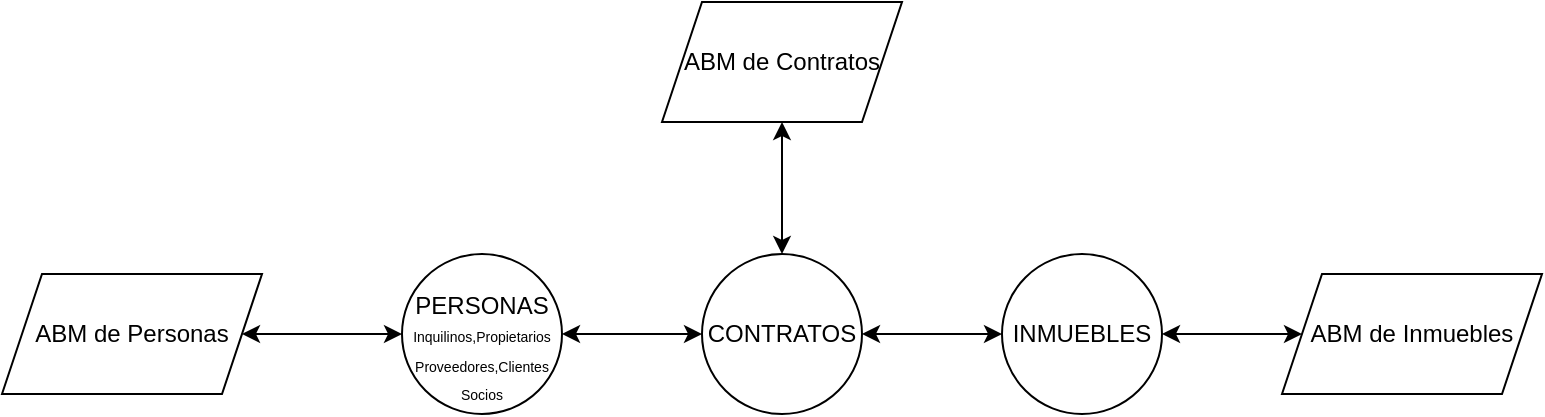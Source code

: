 <mxfile version="25.0.3">
  <diagram name="Página-1" id="F7Wb7HpxGwJk1ctktUH0">
    <mxGraphModel dx="794" dy="358" grid="1" gridSize="10" guides="1" tooltips="1" connect="1" arrows="1" fold="1" page="1" pageScale="1" pageWidth="827" pageHeight="1169" math="0" shadow="0">
      <root>
        <mxCell id="0" />
        <mxCell id="1" parent="0" />
        <mxCell id="AWFAfmPAa34jloLX7xLJ-1" value="&lt;div&gt;&lt;br&gt;&lt;/div&gt;&lt;div&gt;PERSONAS&lt;/div&gt;&lt;div&gt;&lt;font style=&quot;font-size: 7px;&quot;&gt;Inquilinos,Propietarios&lt;/font&gt;&lt;/div&gt;&lt;div&gt;&lt;font style=&quot;font-size: 7px;&quot;&gt;Proveedores,Clientes&lt;/font&gt;&lt;/div&gt;&lt;div&gt;&lt;font style=&quot;font-size: 7px;&quot;&gt;Socios&lt;/font&gt;&lt;br&gt;&lt;/div&gt;" style="ellipse;whiteSpace=wrap;html=1;aspect=fixed;" vertex="1" parent="1">
          <mxGeometry x="230" y="156" width="80" height="80" as="geometry" />
        </mxCell>
        <mxCell id="AWFAfmPAa34jloLX7xLJ-2" value="&lt;div&gt;ABM de Personas&lt;/div&gt;" style="shape=parallelogram;perimeter=parallelogramPerimeter;whiteSpace=wrap;html=1;fixedSize=1;" vertex="1" parent="1">
          <mxGeometry x="30" y="166" width="130" height="60" as="geometry" />
        </mxCell>
        <mxCell id="AWFAfmPAa34jloLX7xLJ-3" value="" style="endArrow=classic;startArrow=classic;html=1;rounded=0;entryX=0;entryY=0.5;entryDx=0;entryDy=0;exitX=1;exitY=0.5;exitDx=0;exitDy=0;" edge="1" parent="1" source="AWFAfmPAa34jloLX7xLJ-2" target="AWFAfmPAa34jloLX7xLJ-1">
          <mxGeometry width="50" height="50" relative="1" as="geometry">
            <mxPoint x="150" y="196" as="sourcePoint" />
            <mxPoint x="200" y="146" as="targetPoint" />
          </mxGeometry>
        </mxCell>
        <mxCell id="AWFAfmPAa34jloLX7xLJ-4" value="INMUEBLES" style="ellipse;whiteSpace=wrap;html=1;aspect=fixed;" vertex="1" parent="1">
          <mxGeometry x="530" y="156" width="80" height="80" as="geometry" />
        </mxCell>
        <mxCell id="AWFAfmPAa34jloLX7xLJ-5" value="&lt;div&gt;ABM de Inmuebles&lt;/div&gt;" style="shape=parallelogram;perimeter=parallelogramPerimeter;whiteSpace=wrap;html=1;fixedSize=1;" vertex="1" parent="1">
          <mxGeometry x="670" y="166" width="130" height="60" as="geometry" />
        </mxCell>
        <mxCell id="AWFAfmPAa34jloLX7xLJ-6" value="" style="endArrow=classic;startArrow=classic;html=1;rounded=0;entryX=0;entryY=0.5;entryDx=0;entryDy=0;exitX=1;exitY=0.5;exitDx=0;exitDy=0;" edge="1" parent="1" source="AWFAfmPAa34jloLX7xLJ-4" target="AWFAfmPAa34jloLX7xLJ-5">
          <mxGeometry width="50" height="50" relative="1" as="geometry">
            <mxPoint x="390" y="296" as="sourcePoint" />
            <mxPoint x="440" y="246" as="targetPoint" />
          </mxGeometry>
        </mxCell>
        <mxCell id="AWFAfmPAa34jloLX7xLJ-7" value="CONTRATOS" style="ellipse;whiteSpace=wrap;html=1;aspect=fixed;" vertex="1" parent="1">
          <mxGeometry x="380" y="156" width="80" height="80" as="geometry" />
        </mxCell>
        <mxCell id="AWFAfmPAa34jloLX7xLJ-8" value="&lt;div&gt;ABM de Contratos&lt;/div&gt;" style="shape=parallelogram;perimeter=parallelogramPerimeter;whiteSpace=wrap;html=1;fixedSize=1;" vertex="1" parent="1">
          <mxGeometry x="360" y="30" width="120" height="60" as="geometry" />
        </mxCell>
        <mxCell id="AWFAfmPAa34jloLX7xLJ-9" value="" style="endArrow=classic;startArrow=classic;html=1;rounded=0;entryX=0.5;entryY=1;entryDx=0;entryDy=0;" edge="1" parent="1" source="AWFAfmPAa34jloLX7xLJ-7" target="AWFAfmPAa34jloLX7xLJ-8">
          <mxGeometry width="50" height="50" relative="1" as="geometry">
            <mxPoint x="390" y="200" as="sourcePoint" />
            <mxPoint x="440" y="150" as="targetPoint" />
          </mxGeometry>
        </mxCell>
        <mxCell id="AWFAfmPAa34jloLX7xLJ-10" value="" style="endArrow=classic;startArrow=classic;html=1;rounded=0;exitX=1;exitY=0.5;exitDx=0;exitDy=0;entryX=0;entryY=0.5;entryDx=0;entryDy=0;" edge="1" parent="1" source="AWFAfmPAa34jloLX7xLJ-1" target="AWFAfmPAa34jloLX7xLJ-7">
          <mxGeometry width="50" height="50" relative="1" as="geometry">
            <mxPoint x="390" y="220" as="sourcePoint" />
            <mxPoint x="440" y="170" as="targetPoint" />
          </mxGeometry>
        </mxCell>
        <mxCell id="AWFAfmPAa34jloLX7xLJ-11" value="" style="endArrow=classic;startArrow=classic;html=1;rounded=0;entryX=0;entryY=0.5;entryDx=0;entryDy=0;exitX=1;exitY=0.5;exitDx=0;exitDy=0;" edge="1" parent="1" source="AWFAfmPAa34jloLX7xLJ-7" target="AWFAfmPAa34jloLX7xLJ-4">
          <mxGeometry width="50" height="50" relative="1" as="geometry">
            <mxPoint x="390" y="220" as="sourcePoint" />
            <mxPoint x="440" y="170" as="targetPoint" />
          </mxGeometry>
        </mxCell>
      </root>
    </mxGraphModel>
  </diagram>
</mxfile>
